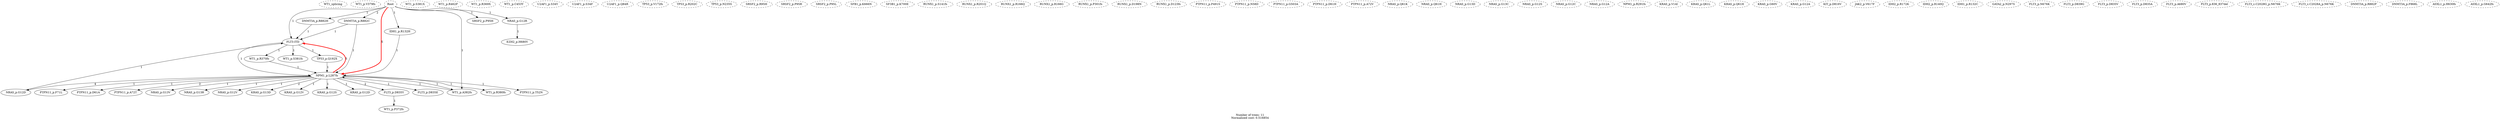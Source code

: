 digraph T {
	label="Number of trees: 11\nNormalized cost: 0.516854"
	88 [style=dashed, label="WT1_splicing"]
	87 [style=dashed, label="WT1_p.V379fs"]
	86 [label="WT1_p.S381fs"]
	85 [style=dashed, label="WT1_p.S381X"]
	84 [style=dashed, label="WT1_p.R462P"]
	83 [label="WT1_p.R380fs"]
	82 [label="WT1_p.R370fs"]
	81 [style=dashed, label="WT1_p.R369X"]
	80 [label="WT1_p.P372fs"]
	79 [style=dashed, label="WT1_p.C453Y"]
	78 [label="WT1_p.A382fs"]
	77 [style=dashed, label="U2AF1_p.S34Y"]
	76 [style=dashed, label="U2AF1_p.S34F"]
	75 [style=dashed, label="U2AF1_p.Q84R"]
	74 [style=dashed, label="TP53_p.V172fs"]
	73 [style=dashed, label="TP53_p.R202C"]
	72 [label="TP53_p.Q192X"]
	71 [style=dashed, label="TP53_p.N235S"]
	70 [style=dashed, label="SRSF2_p.R95H"]
	69 [style=dashed, label="SRSF2_p.P95R"]
	68 [style=dashed, label="SRSF2_p.P95L"]
	67 [label="SRSF2_p.P95H"]
	66 [style=dashed, label="SFB1_p.K666N"]
	65 [style=dashed, label="SF3B1_p.K700E"]
	64 [style=dashed, label="Root"]
	63 [style=dashed, label="RUNX1_p.S141fs"]
	62 [style=dashed, label="RUNX1_p.R201Q"]
	61 [style=dashed, label="RUNX1_p.R166Q"]
	60 [style=dashed, label="RUNX1_p.R166G"]
	59 [style=dashed, label="RUNX1_p.P301fs"]
	58 [style=dashed, label="RUNX1_p.D198N"]
	57 [style=dashed, label="RUNX1_p.D123fs"]
	56 [label="PTPN11_p.T52N"]
	55 [style=dashed, label="PTPN11_p.P491S"]
	54 [style=dashed, label="PTPN11_p.N58D"]
	53 [style=dashed, label="PTPN11_p.G503A"]
	52 [label="PTPN11_p.F71L"]
	51 [style=dashed, label="PTPN11_p.D61H"]
	50 [label="PTPN11_p.D61A"]
	49 [style=dashed, label="PTPN11_p.A72V"]
	48 [label="PTPN11_p.A72T"]
	47 [style=dashed, label="NRAS_p.Q61K"]
	46 [style=dashed, label="NRAS_p.Q61H"]
	45 [label="NRAS_p.G13V"]
	44 [label="NRAS_p.G13R"]
	43 [style=dashed, label="NRAS_p.G13D"]
	42 [style=dashed, label="NRAS_p.G13C"]
	41 [label="NRAS_p.G12V"]
	40 [style=dashed, label="NRAS_p.G12S"]
	39 [label="NRAS_p.G12R"]
	38 [label="NRAS_p.G12D"]
	37 [style=dashed, label="NRAS_p.G12C"]
	36 [style=dashed, label="NRAS_p.G12A"]
	35 [style=dashed, label="NPM1_p.R291fs"]
	34 [label="NPM1_p.L287fs"]
	33 [style=dashed, label="KRAS_p.V14I"]
	32 [style=dashed, label="KRAS_p.Q61L"]
	31 [style=dashed, label="KRAS_p.Q61H"]
	30 [style=dashed, label="KRAS_p.G60V"]
	29 [label="KRAS_p.G13D"]
	28 [label="KRAS_p.G12V"]
	27 [label="KRAS_p.G12S"]
	26 [label="KRAS_p.G12D"]
	25 [style=dashed, label="KRAS_p.G12A"]
	24 [style=dashed, label="KIT_p.D816V"]
	23 [style=dashed, label="JAK2_p.V617F"]
	22 [style=dashed, label="IDH2_p.R172K"]
	21 [style=dashed, label="IDH2_p.R140Q"]
	20 [label="IDH1_p.R132H"]
	19 [style=dashed, label="IDH1_p.R132C"]
	18 [style=dashed, label="GATA2_p.N297S"]
	17 [style=dashed, label="FLT3_p.N676K"]
	16 [style=dashed, label="FLT3_p.D839G"]
	15 [label="FLT3_p.D835Y"]
	14 [style=dashed, label="FLT3_p.D835V"]
	13 [label="FLT3_p.D835E"]
	12 [style=dashed, label="FLT3_p.D835A"]
	11 [style=dashed, label="FLT3_p.A680V"]
	10 [style=dashed, label="FLT3_p.836_837del"]
	9 [style=dashed, label="FLT3_c.C2028G_p.N676K"]
	8 [style=dashed, label="FLT3_c.C2028A_p.N676K"]
	7 [label="FLT3-ITD"]
	6 [label="EZH2_p.H680Y"]
	5 [style=dashed, label="DNMT3A_p.R882P"]
	4 [label="DNMT3A_p.R882H"]
	3 [label="DNMT3A_p.R882C"]
	2 [style=dashed, label="DNMT3A_p.F868L"]
	1 [style=dashed, label="ASXL1_p.H630fs"]
	0 [style=dashed, label="ASXL1_p.G642fs"]
	82 -> 34 [label="1"]
	78 -> 34 [label="1"]
	72 -> 34 [label="1"]
	64 -> 78 [label="1"]
	64 -> 67 [label="1"]
	64 -> 39 [label="1"]
	64 -> 34 [label="5",penwidth=3,color=red]
	64 -> 20 [label="1"]
	64 -> 7 [label="1"]
	64 -> 4 [label="1"]
	64 -> 3 [label="2"]
	39 -> 6 [label="1"]
	38 -> 7 [label="1"]
	34 -> 83 [label="1"]
	34 -> 78 [label="1"]
	34 -> 56 [label="1"]
	34 -> 52 [label="1"]
	34 -> 50 [label="1"]
	34 -> 48 [label="2"]
	34 -> 45 [label="1"]
	34 -> 44 [label="1"]
	34 -> 41 [label="1"]
	34 -> 38 [label="4"]
	34 -> 29 [label="2"]
	34 -> 28 [label="1"]
	34 -> 27 [label="1"]
	34 -> 26 [label="1"]
	34 -> 15 [label="2"]
	34 -> 13 [label="1"]
	34 -> 7 [label="5",penwidth=3,color=red]
	20 -> 34 [label="1"]
	15 -> 80 [label="1"]
	7 -> 86 [label="1"]
	7 -> 82 [label="1"]
	7 -> 72 [label="1"]
	7 -> 34 [label="1"]
	4 -> 7 [label="1"]
	3 -> 34 [label="1"]
	3 -> 7 [label="1"]
}
